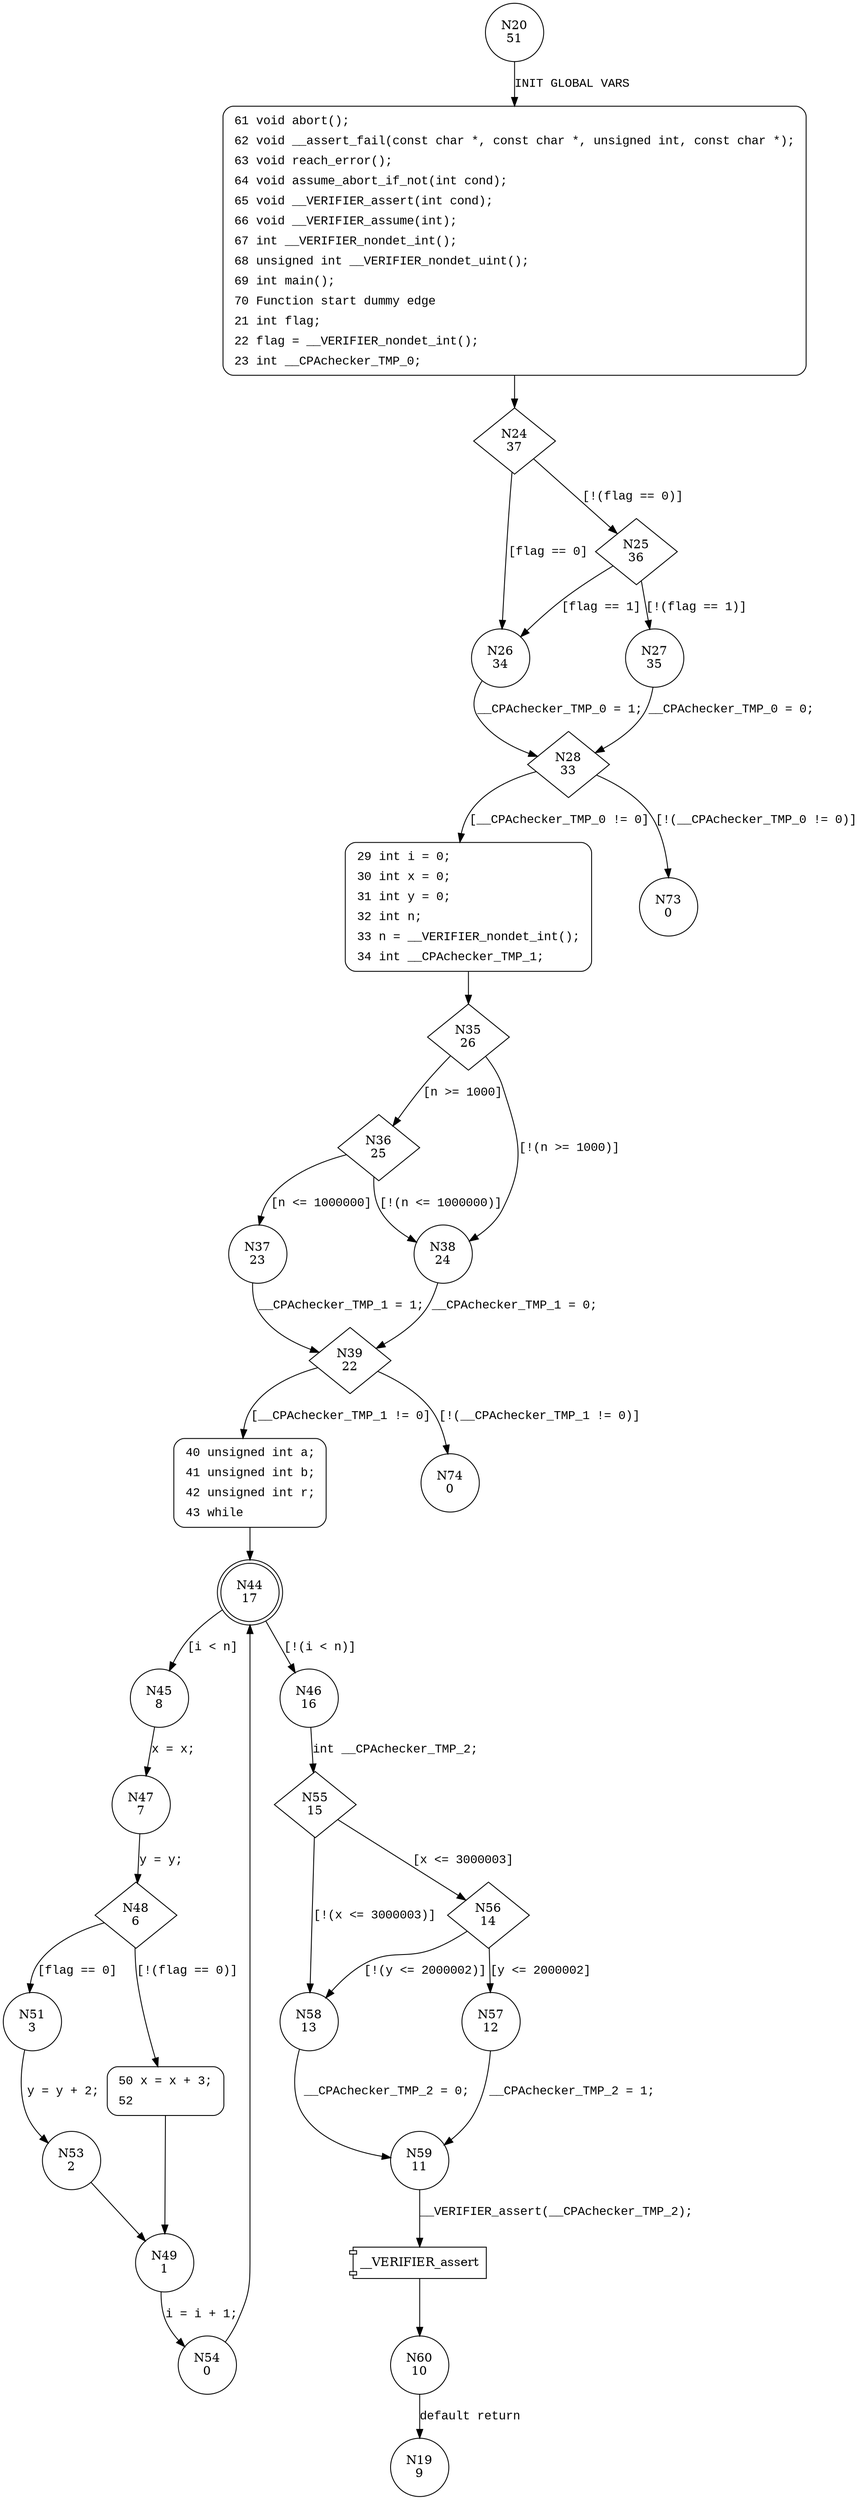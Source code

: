 digraph main {
20 [shape="circle" label="N20\n51"]
61 [shape="circle" label="N61\n50"]
24 [shape="diamond" label="N24\n37"]
26 [shape="circle" label="N26\n34"]
25 [shape="diamond" label="N25\n36"]
27 [shape="circle" label="N27\n35"]
28 [shape="diamond" label="N28\n33"]
29 [shape="circle" label="N29\n32"]
73 [shape="circle" label="N73\n0"]
35 [shape="diamond" label="N35\n26"]
36 [shape="diamond" label="N36\n25"]
38 [shape="circle" label="N38\n24"]
39 [shape="diamond" label="N39\n22"]
40 [shape="circle" label="N40\n21"]
74 [shape="circle" label="N74\n0"]
44 [shape="doublecircle" label="N44\n17"]
45 [shape="circle" label="N45\n8"]
46 [shape="circle" label="N46\n16"]
55 [shape="diamond" label="N55\n15"]
56 [shape="diamond" label="N56\n14"]
58 [shape="circle" label="N58\n13"]
59 [shape="circle" label="N59\n11"]
60 [shape="circle" label="N60\n10"]
57 [shape="circle" label="N57\n12"]
47 [shape="circle" label="N47\n7"]
48 [shape="diamond" label="N48\n6"]
51 [shape="circle" label="N51\n3"]
50 [shape="circle" label="N50\n5"]
49 [shape="circle" label="N49\n1"]
54 [shape="circle" label="N54\n0"]
53 [shape="circle" label="N53\n2"]
37 [shape="circle" label="N37\n23"]
19 [shape="circle" label="N19\n9"]
61 [style="filled,bold" penwidth="1" fillcolor="white" fontname="Courier New" shape="Mrecord" label=<<table border="0" cellborder="0" cellpadding="3" bgcolor="white"><tr><td align="right">61</td><td align="left">void abort();</td></tr><tr><td align="right">62</td><td align="left">void __assert_fail(const char *, const char *, unsigned int, const char *);</td></tr><tr><td align="right">63</td><td align="left">void reach_error();</td></tr><tr><td align="right">64</td><td align="left">void assume_abort_if_not(int cond);</td></tr><tr><td align="right">65</td><td align="left">void __VERIFIER_assert(int cond);</td></tr><tr><td align="right">66</td><td align="left">void __VERIFIER_assume(int);</td></tr><tr><td align="right">67</td><td align="left">int __VERIFIER_nondet_int();</td></tr><tr><td align="right">68</td><td align="left">unsigned int __VERIFIER_nondet_uint();</td></tr><tr><td align="right">69</td><td align="left">int main();</td></tr><tr><td align="right">70</td><td align="left">Function start dummy edge</td></tr><tr><td align="right">21</td><td align="left">int flag;</td></tr><tr><td align="right">22</td><td align="left">flag = __VERIFIER_nondet_int();</td></tr><tr><td align="right">23</td><td align="left">int __CPAchecker_TMP_0;</td></tr></table>>]
61 -> 24[label=""]
29 [style="filled,bold" penwidth="1" fillcolor="white" fontname="Courier New" shape="Mrecord" label=<<table border="0" cellborder="0" cellpadding="3" bgcolor="white"><tr><td align="right">29</td><td align="left">int i = 0;</td></tr><tr><td align="right">30</td><td align="left">int x = 0;</td></tr><tr><td align="right">31</td><td align="left">int y = 0;</td></tr><tr><td align="right">32</td><td align="left">int n;</td></tr><tr><td align="right">33</td><td align="left">n = __VERIFIER_nondet_int();</td></tr><tr><td align="right">34</td><td align="left">int __CPAchecker_TMP_1;</td></tr></table>>]
29 -> 35[label=""]
40 [style="filled,bold" penwidth="1" fillcolor="white" fontname="Courier New" shape="Mrecord" label=<<table border="0" cellborder="0" cellpadding="3" bgcolor="white"><tr><td align="right">40</td><td align="left">unsigned int a;</td></tr><tr><td align="right">41</td><td align="left">unsigned int b;</td></tr><tr><td align="right">42</td><td align="left">unsigned int r;</td></tr><tr><td align="right">43</td><td align="left">while</td></tr></table>>]
40 -> 44[label=""]
50 [style="filled,bold" penwidth="1" fillcolor="white" fontname="Courier New" shape="Mrecord" label=<<table border="0" cellborder="0" cellpadding="3" bgcolor="white"><tr><td align="right">50</td><td align="left">x = x + 3;</td></tr><tr><td align="right">52</td><td align="left"></td></tr></table>>]
50 -> 49[label=""]
20 -> 61 [label="INIT GLOBAL VARS" fontname="Courier New"]
24 -> 26 [label="[flag == 0]" fontname="Courier New"]
24 -> 25 [label="[!(flag == 0)]" fontname="Courier New"]
25 -> 26 [label="[flag == 1]" fontname="Courier New"]
25 -> 27 [label="[!(flag == 1)]" fontname="Courier New"]
28 -> 29 [label="[__CPAchecker_TMP_0 != 0]" fontname="Courier New"]
28 -> 73 [label="[!(__CPAchecker_TMP_0 != 0)]" fontname="Courier New"]
35 -> 36 [label="[n >= 1000]" fontname="Courier New"]
35 -> 38 [label="[!(n >= 1000)]" fontname="Courier New"]
38 -> 39 [label="__CPAchecker_TMP_1 = 0;" fontname="Courier New"]
39 -> 40 [label="[__CPAchecker_TMP_1 != 0]" fontname="Courier New"]
39 -> 74 [label="[!(__CPAchecker_TMP_1 != 0)]" fontname="Courier New"]
44 -> 45 [label="[i < n]" fontname="Courier New"]
44 -> 46 [label="[!(i < n)]" fontname="Courier New"]
55 -> 56 [label="[x <= 3000003]" fontname="Courier New"]
55 -> 58 [label="[!(x <= 3000003)]" fontname="Courier New"]
58 -> 59 [label="__CPAchecker_TMP_2 = 0;" fontname="Courier New"]
100001 [shape="component" label="__VERIFIER_assert"]
59 -> 100001 [label="__VERIFIER_assert(__CPAchecker_TMP_2);" fontname="Courier New"]
100001 -> 60 [label="" fontname="Courier New"]
56 -> 57 [label="[y <= 2000002]" fontname="Courier New"]
56 -> 58 [label="[!(y <= 2000002)]" fontname="Courier New"]
45 -> 47 [label="x = x;" fontname="Courier New"]
48 -> 51 [label="[flag == 0]" fontname="Courier New"]
48 -> 50 [label="[!(flag == 0)]" fontname="Courier New"]
49 -> 54 [label="i = i + 1;" fontname="Courier New"]
51 -> 53 [label="y = y + 2;" fontname="Courier New"]
36 -> 37 [label="[n <= 1000000]" fontname="Courier New"]
36 -> 38 [label="[!(n <= 1000000)]" fontname="Courier New"]
26 -> 28 [label="__CPAchecker_TMP_0 = 1;" fontname="Courier New"]
27 -> 28 [label="__CPAchecker_TMP_0 = 0;" fontname="Courier New"]
46 -> 55 [label="int __CPAchecker_TMP_2;" fontname="Courier New"]
60 -> 19 [label="default return" fontname="Courier New"]
57 -> 59 [label="__CPAchecker_TMP_2 = 1;" fontname="Courier New"]
47 -> 48 [label="y = y;" fontname="Courier New"]
54 -> 44 [label="" fontname="Courier New"]
53 -> 49 [label="" fontname="Courier New"]
37 -> 39 [label="__CPAchecker_TMP_1 = 1;" fontname="Courier New"]
}